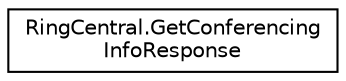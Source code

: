 digraph "Graphical Class Hierarchy"
{
 // LATEX_PDF_SIZE
  edge [fontname="Helvetica",fontsize="10",labelfontname="Helvetica",labelfontsize="10"];
  node [fontname="Helvetica",fontsize="10",shape=record];
  rankdir="LR";
  Node0 [label="RingCentral.GetConferencing\lInfoResponse",height=0.2,width=0.4,color="black", fillcolor="white", style="filled",URL="$classRingCentral_1_1GetConferencingInfoResponse.html",tooltip=" "];
}
